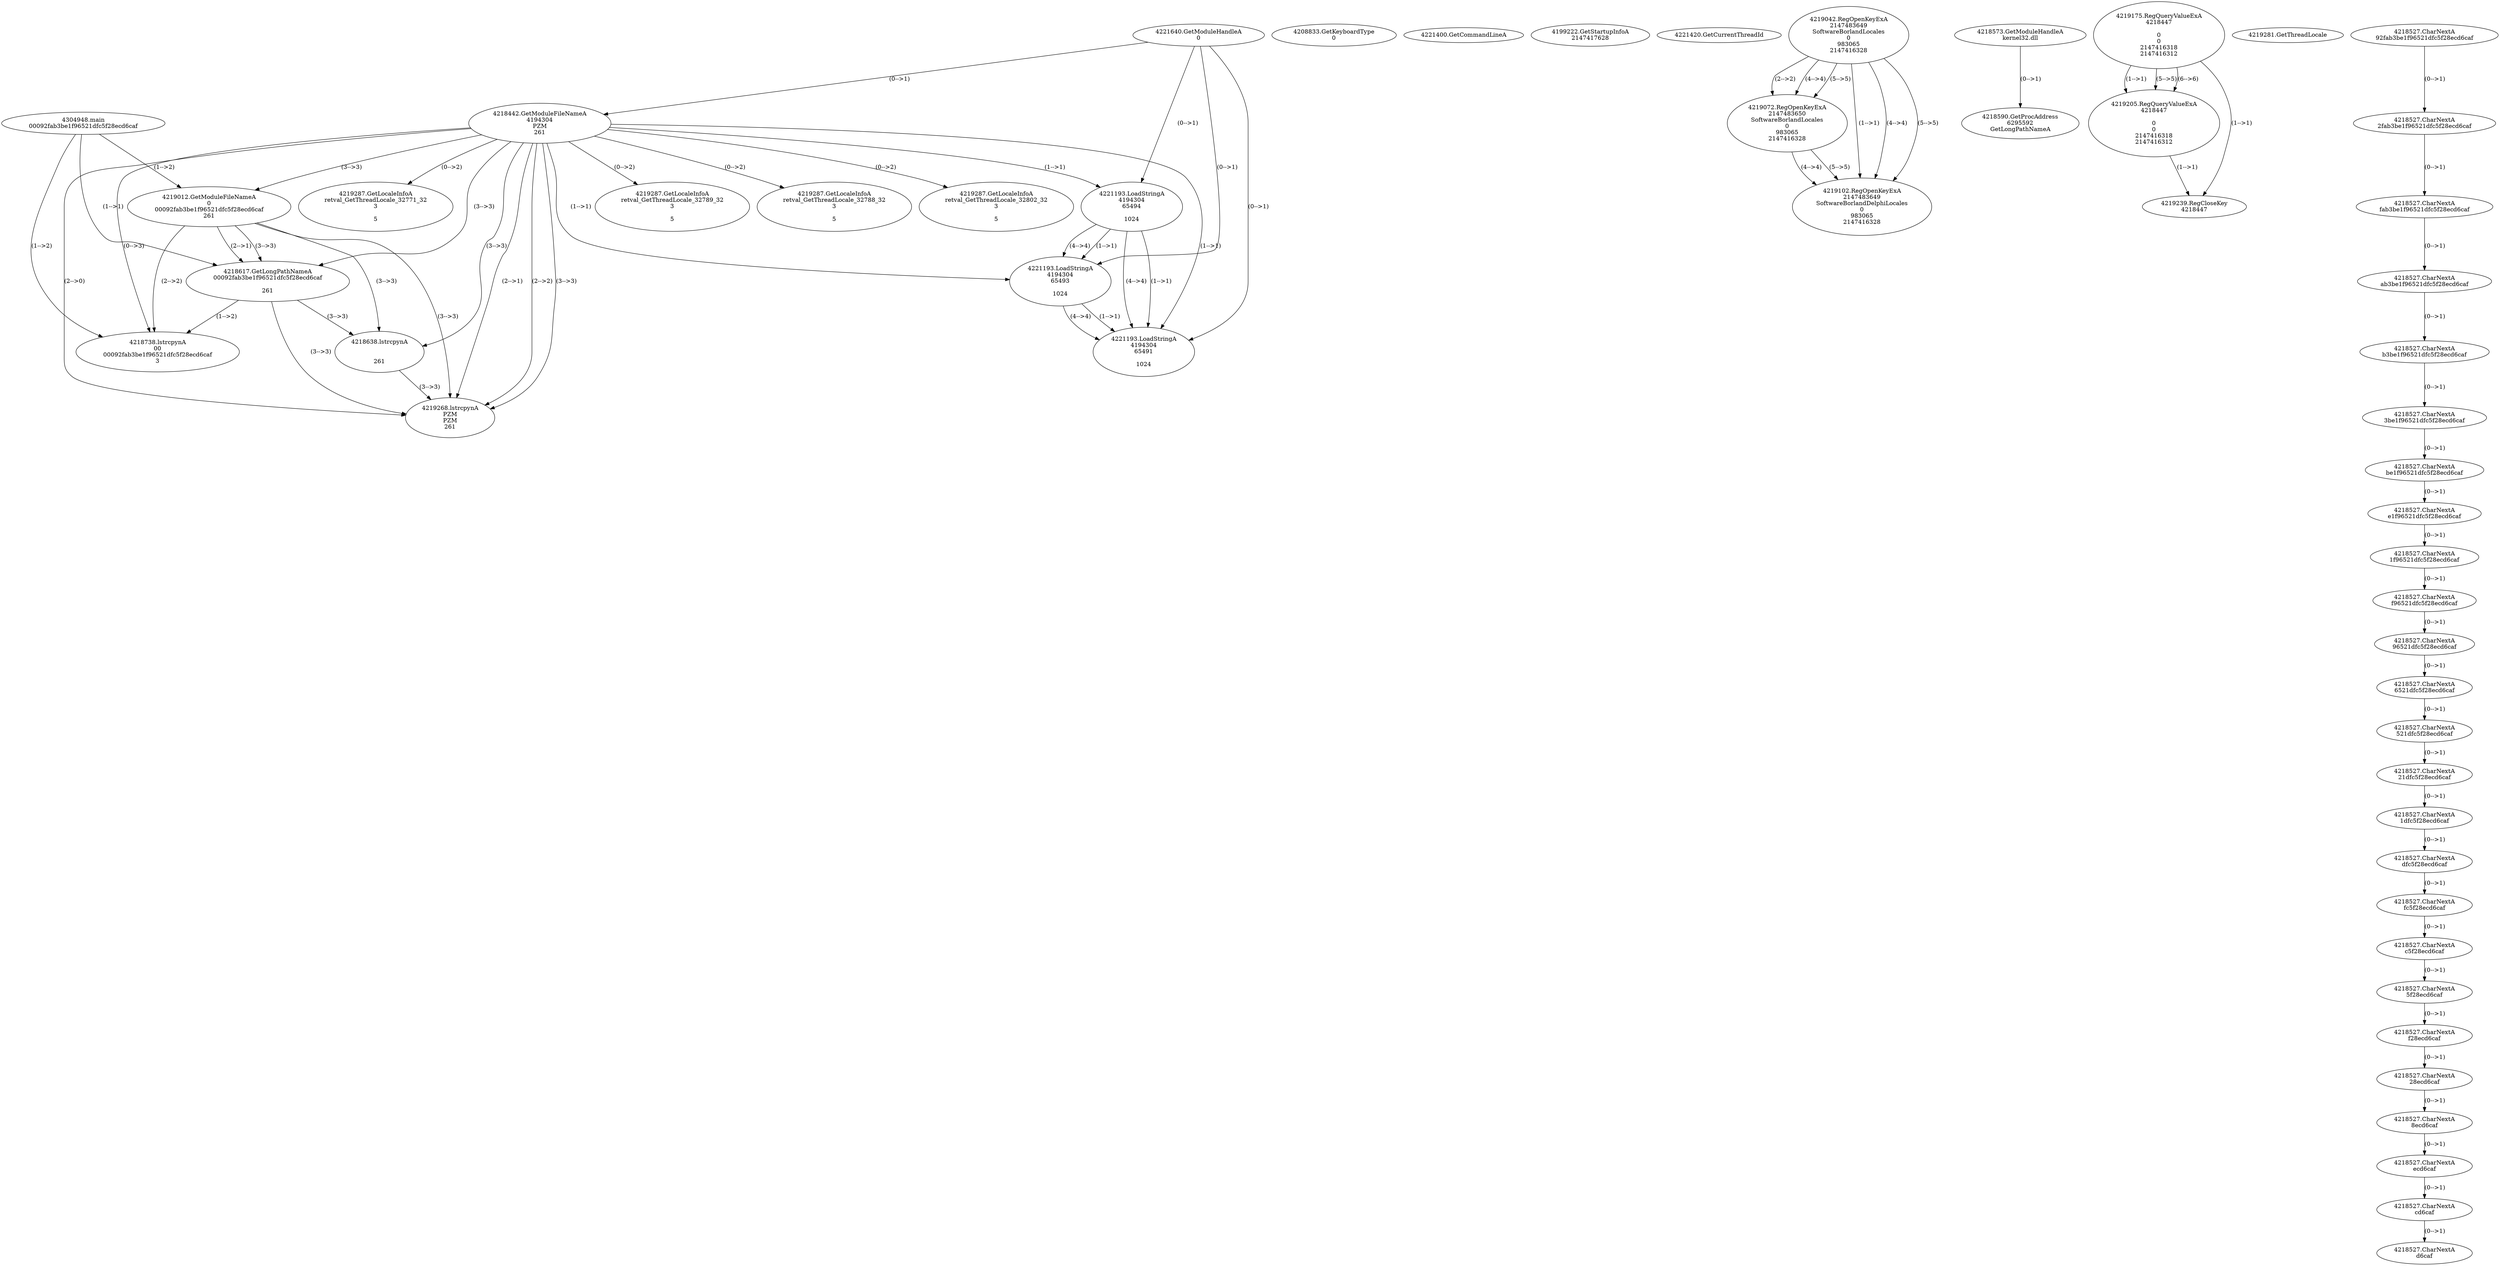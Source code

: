 // Global SCDG with merge call
digraph {
	0 [label="4304948.main
00092fab3be1f96521dfc5f28ecd6caf"]
	1 [label="4221640.GetModuleHandleA
0"]
	2 [label="4208833.GetKeyboardType
0"]
	3 [label="4221400.GetCommandLineA
"]
	4 [label="4199222.GetStartupInfoA
2147417628"]
	5 [label="4221420.GetCurrentThreadId
"]
	6 [label="4218442.GetModuleFileNameA
4194304
PZM
261"]
	1 -> 6 [label="(0-->1)"]
	7 [label="4219012.GetModuleFileNameA
0
00092fab3be1f96521dfc5f28ecd6caf
261"]
	0 -> 7 [label="(1-->2)"]
	6 -> 7 [label="(3-->3)"]
	8 [label="4219042.RegOpenKeyExA
2147483649
Software\Borland\Locales
0
983065
2147416328"]
	9 [label="4219072.RegOpenKeyExA
2147483650
Software\Borland\Locales
0
983065
2147416328"]
	8 -> 9 [label="(2-->2)"]
	8 -> 9 [label="(4-->4)"]
	8 -> 9 [label="(5-->5)"]
	10 [label="4219102.RegOpenKeyExA
2147483649
Software\Borland\Delphi\Locales
0
983065
2147416328"]
	8 -> 10 [label="(1-->1)"]
	8 -> 10 [label="(4-->4)"]
	9 -> 10 [label="(4-->4)"]
	8 -> 10 [label="(5-->5)"]
	9 -> 10 [label="(5-->5)"]
	11 [label="4218573.GetModuleHandleA
kernel32.dll"]
	12 [label="4218590.GetProcAddress
6295592
GetLongPathNameA"]
	11 -> 12 [label="(0-->1)"]
	13 [label="4218617.GetLongPathNameA
00092fab3be1f96521dfc5f28ecd6caf

261"]
	0 -> 13 [label="(1-->1)"]
	7 -> 13 [label="(2-->1)"]
	6 -> 13 [label="(3-->3)"]
	7 -> 13 [label="(3-->3)"]
	14 [label="4218638.lstrcpynA


261"]
	6 -> 14 [label="(3-->3)"]
	7 -> 14 [label="(3-->3)"]
	13 -> 14 [label="(3-->3)"]
	15 [label="4219175.RegQueryValueExA
4218447

0
0
2147416318
2147416312"]
	16 [label="4219205.RegQueryValueExA
4218447

0
0
2147416318
2147416312"]
	15 -> 16 [label="(1-->1)"]
	15 -> 16 [label="(5-->5)"]
	15 -> 16 [label="(6-->6)"]
	17 [label="4219239.RegCloseKey
4218447"]
	15 -> 17 [label="(1-->1)"]
	16 -> 17 [label="(1-->1)"]
	18 [label="4219268.lstrcpynA
PZM
PZM
261"]
	6 -> 18 [label="(2-->1)"]
	6 -> 18 [label="(2-->2)"]
	6 -> 18 [label="(3-->3)"]
	7 -> 18 [label="(3-->3)"]
	13 -> 18 [label="(3-->3)"]
	14 -> 18 [label="(3-->3)"]
	6 -> 18 [label="(2-->0)"]
	19 [label="4219281.GetThreadLocale
"]
	20 [label="4219287.GetLocaleInfoA
retval_GetThreadLocale_32789_32
3

5"]
	6 -> 20 [label="(0-->2)"]
	21 [label="4221193.LoadStringA
4194304
65494

1024"]
	1 -> 21 [label="(0-->1)"]
	6 -> 21 [label="(1-->1)"]
	22 [label="4219287.GetLocaleInfoA
retval_GetThreadLocale_32788_32
3

5"]
	6 -> 22 [label="(0-->2)"]
	23 [label="4221193.LoadStringA
4194304
65493

1024"]
	1 -> 23 [label="(0-->1)"]
	6 -> 23 [label="(1-->1)"]
	21 -> 23 [label="(1-->1)"]
	21 -> 23 [label="(4-->4)"]
	24 [label="4219287.GetLocaleInfoA
retval_GetThreadLocale_32802_32
3

5"]
	6 -> 24 [label="(0-->2)"]
	25 [label="4219287.GetLocaleInfoA
retval_GetThreadLocale_32771_32
3

5"]
	6 -> 25 [label="(0-->2)"]
	26 [label="4218738.lstrcpynA
00
00092fab3be1f96521dfc5f28ecd6caf
3"]
	0 -> 26 [label="(1-->2)"]
	7 -> 26 [label="(2-->2)"]
	13 -> 26 [label="(1-->2)"]
	6 -> 26 [label="(0-->3)"]
	27 [label="4218527.CharNextA
92fab3be1f96521dfc5f28ecd6caf"]
	28 [label="4218527.CharNextA
2fab3be1f96521dfc5f28ecd6caf"]
	27 -> 28 [label="(0-->1)"]
	29 [label="4218527.CharNextA
fab3be1f96521dfc5f28ecd6caf"]
	28 -> 29 [label="(0-->1)"]
	30 [label="4218527.CharNextA
ab3be1f96521dfc5f28ecd6caf"]
	29 -> 30 [label="(0-->1)"]
	31 [label="4218527.CharNextA
b3be1f96521dfc5f28ecd6caf"]
	30 -> 31 [label="(0-->1)"]
	32 [label="4218527.CharNextA
3be1f96521dfc5f28ecd6caf"]
	31 -> 32 [label="(0-->1)"]
	33 [label="4218527.CharNextA
be1f96521dfc5f28ecd6caf"]
	32 -> 33 [label="(0-->1)"]
	34 [label="4218527.CharNextA
e1f96521dfc5f28ecd6caf"]
	33 -> 34 [label="(0-->1)"]
	35 [label="4218527.CharNextA
1f96521dfc5f28ecd6caf"]
	34 -> 35 [label="(0-->1)"]
	36 [label="4218527.CharNextA
f96521dfc5f28ecd6caf"]
	35 -> 36 [label="(0-->1)"]
	37 [label="4218527.CharNextA
96521dfc5f28ecd6caf"]
	36 -> 37 [label="(0-->1)"]
	38 [label="4218527.CharNextA
6521dfc5f28ecd6caf"]
	37 -> 38 [label="(0-->1)"]
	39 [label="4218527.CharNextA
521dfc5f28ecd6caf"]
	38 -> 39 [label="(0-->1)"]
	40 [label="4218527.CharNextA
21dfc5f28ecd6caf"]
	39 -> 40 [label="(0-->1)"]
	41 [label="4218527.CharNextA
1dfc5f28ecd6caf"]
	40 -> 41 [label="(0-->1)"]
	42 [label="4218527.CharNextA
dfc5f28ecd6caf"]
	41 -> 42 [label="(0-->1)"]
	43 [label="4218527.CharNextA
fc5f28ecd6caf"]
	42 -> 43 [label="(0-->1)"]
	44 [label="4218527.CharNextA
c5f28ecd6caf"]
	43 -> 44 [label="(0-->1)"]
	45 [label="4218527.CharNextA
5f28ecd6caf"]
	44 -> 45 [label="(0-->1)"]
	46 [label="4218527.CharNextA
f28ecd6caf"]
	45 -> 46 [label="(0-->1)"]
	47 [label="4218527.CharNextA
28ecd6caf"]
	46 -> 47 [label="(0-->1)"]
	48 [label="4218527.CharNextA
8ecd6caf"]
	47 -> 48 [label="(0-->1)"]
	49 [label="4218527.CharNextA
ecd6caf"]
	48 -> 49 [label="(0-->1)"]
	50 [label="4218527.CharNextA
cd6caf"]
	49 -> 50 [label="(0-->1)"]
	51 [label="4218527.CharNextA
d6caf"]
	50 -> 51 [label="(0-->1)"]
	52 [label="4221193.LoadStringA
4194304
65491

1024"]
	1 -> 52 [label="(0-->1)"]
	6 -> 52 [label="(1-->1)"]
	21 -> 52 [label="(1-->1)"]
	23 -> 52 [label="(1-->1)"]
	21 -> 52 [label="(4-->4)"]
	23 -> 52 [label="(4-->4)"]
}
